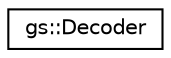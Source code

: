 digraph "Graphical Class Hierarchy"
{
 // LATEX_PDF_SIZE
  edge [fontname="Helvetica",fontsize="10",labelfontname="Helvetica",labelfontsize="10"];
  node [fontname="Helvetica",fontsize="10",shape=record];
  rankdir="LR";
  Node0 [label="gs::Decoder",height=0.2,width=0.4,color="black", fillcolor="white", style="filled",URL="$classgs_1_1Decoder.html",tooltip=" "];
}
